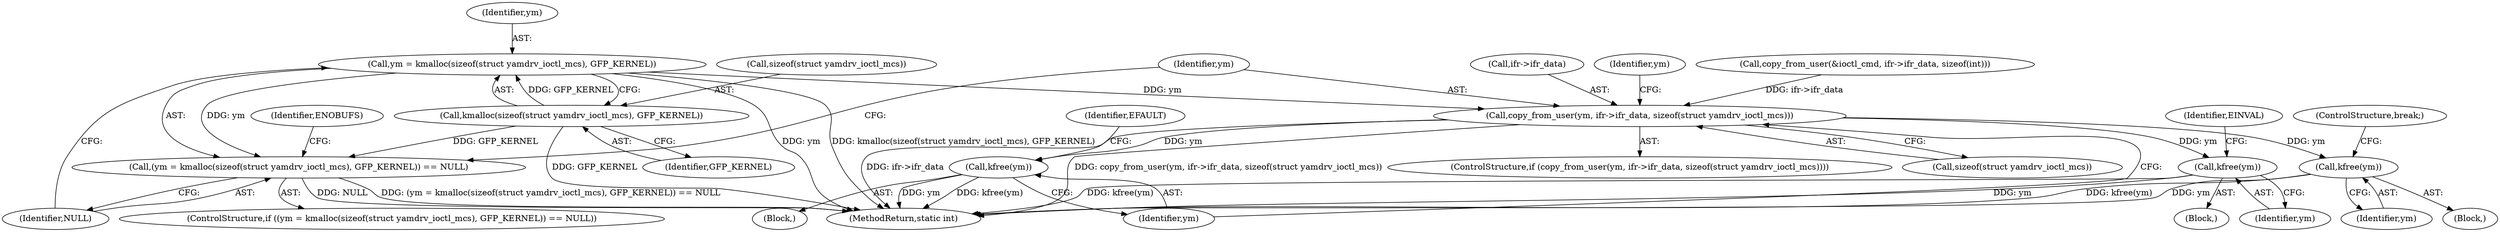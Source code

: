 digraph "0_linux_8e3fbf870481eb53b2d3a322d1fc395ad8b367ed@API" {
"1000171" [label="(Call,ym = kmalloc(sizeof(struct yamdrv_ioctl_mcs), GFP_KERNEL))"];
"1000173" [label="(Call,kmalloc(sizeof(struct yamdrv_ioctl_mcs), GFP_KERNEL))"];
"1000170" [label="(Call,(ym = kmalloc(sizeof(struct yamdrv_ioctl_mcs), GFP_KERNEL)) == NULL)"];
"1000182" [label="(Call,copy_from_user(ym, ifr->ifr_data, sizeof(struct yamdrv_ioctl_mcs)))"];
"1000190" [label="(Call,kfree(ym))"];
"1000202" [label="(Call,kfree(ym))"];
"1000215" [label="(Call,kfree(ym))"];
"1000187" [label="(Call,sizeof(struct yamdrv_ioctl_mcs))"];
"1000206" [label="(Identifier,EINVAL)"];
"1000177" [label="(Identifier,NULL)"];
"1000121" [label="(Call,copy_from_user(&ioctl_cmd, ifr->ifr_data, sizeof(int)))"];
"1000203" [label="(Identifier,ym)"];
"1000181" [label="(ControlStructure,if (copy_from_user(ym, ifr->ifr_data, sizeof(struct yamdrv_ioctl_mcs))))"];
"1000190" [label="(Call,kfree(ym))"];
"1000202" [label="(Call,kfree(ym))"];
"1000173" [label="(Call,kmalloc(sizeof(struct yamdrv_ioctl_mcs), GFP_KERNEL))"];
"1000171" [label="(Call,ym = kmalloc(sizeof(struct yamdrv_ioctl_mcs), GFP_KERNEL))"];
"1000217" [label="(ControlStructure,break;)"];
"1000172" [label="(Identifier,ym)"];
"1000189" [label="(Block,)"];
"1000201" [label="(Block,)"];
"1000182" [label="(Call,copy_from_user(ym, ifr->ifr_data, sizeof(struct yamdrv_ioctl_mcs)))"];
"1000183" [label="(Identifier,ym)"];
"1000216" [label="(Identifier,ym)"];
"1000194" [label="(Identifier,EFAULT)"];
"1000169" [label="(ControlStructure,if ((ym = kmalloc(sizeof(struct yamdrv_ioctl_mcs), GFP_KERNEL)) == NULL))"];
"1000170" [label="(Call,(ym = kmalloc(sizeof(struct yamdrv_ioctl_mcs), GFP_KERNEL)) == NULL)"];
"1000184" [label="(Call,ifr->ifr_data)"];
"1000724" [label="(MethodReturn,static int)"];
"1000176" [label="(Identifier,GFP_KERNEL)"];
"1000174" [label="(Call,sizeof(struct yamdrv_ioctl_mcs))"];
"1000215" [label="(Call,kfree(ym))"];
"1000157" [label="(Block,)"];
"1000180" [label="(Identifier,ENOBUFS)"];
"1000198" [label="(Identifier,ym)"];
"1000191" [label="(Identifier,ym)"];
"1000171" -> "1000170"  [label="AST: "];
"1000171" -> "1000173"  [label="CFG: "];
"1000172" -> "1000171"  [label="AST: "];
"1000173" -> "1000171"  [label="AST: "];
"1000177" -> "1000171"  [label="CFG: "];
"1000171" -> "1000724"  [label="DDG: ym"];
"1000171" -> "1000724"  [label="DDG: kmalloc(sizeof(struct yamdrv_ioctl_mcs), GFP_KERNEL)"];
"1000171" -> "1000170"  [label="DDG: ym"];
"1000173" -> "1000171"  [label="DDG: GFP_KERNEL"];
"1000171" -> "1000182"  [label="DDG: ym"];
"1000173" -> "1000176"  [label="CFG: "];
"1000174" -> "1000173"  [label="AST: "];
"1000176" -> "1000173"  [label="AST: "];
"1000173" -> "1000724"  [label="DDG: GFP_KERNEL"];
"1000173" -> "1000170"  [label="DDG: GFP_KERNEL"];
"1000170" -> "1000169"  [label="AST: "];
"1000170" -> "1000177"  [label="CFG: "];
"1000177" -> "1000170"  [label="AST: "];
"1000180" -> "1000170"  [label="CFG: "];
"1000183" -> "1000170"  [label="CFG: "];
"1000170" -> "1000724"  [label="DDG: NULL"];
"1000170" -> "1000724"  [label="DDG: (ym = kmalloc(sizeof(struct yamdrv_ioctl_mcs), GFP_KERNEL)) == NULL"];
"1000182" -> "1000181"  [label="AST: "];
"1000182" -> "1000187"  [label="CFG: "];
"1000183" -> "1000182"  [label="AST: "];
"1000184" -> "1000182"  [label="AST: "];
"1000187" -> "1000182"  [label="AST: "];
"1000191" -> "1000182"  [label="CFG: "];
"1000198" -> "1000182"  [label="CFG: "];
"1000182" -> "1000724"  [label="DDG: copy_from_user(ym, ifr->ifr_data, sizeof(struct yamdrv_ioctl_mcs))"];
"1000182" -> "1000724"  [label="DDG: ifr->ifr_data"];
"1000121" -> "1000182"  [label="DDG: ifr->ifr_data"];
"1000182" -> "1000190"  [label="DDG: ym"];
"1000182" -> "1000202"  [label="DDG: ym"];
"1000182" -> "1000215"  [label="DDG: ym"];
"1000190" -> "1000189"  [label="AST: "];
"1000190" -> "1000191"  [label="CFG: "];
"1000191" -> "1000190"  [label="AST: "];
"1000194" -> "1000190"  [label="CFG: "];
"1000190" -> "1000724"  [label="DDG: kfree(ym)"];
"1000190" -> "1000724"  [label="DDG: ym"];
"1000202" -> "1000201"  [label="AST: "];
"1000202" -> "1000203"  [label="CFG: "];
"1000203" -> "1000202"  [label="AST: "];
"1000206" -> "1000202"  [label="CFG: "];
"1000202" -> "1000724"  [label="DDG: ym"];
"1000202" -> "1000724"  [label="DDG: kfree(ym)"];
"1000215" -> "1000157"  [label="AST: "];
"1000215" -> "1000216"  [label="CFG: "];
"1000216" -> "1000215"  [label="AST: "];
"1000217" -> "1000215"  [label="CFG: "];
"1000215" -> "1000724"  [label="DDG: ym"];
"1000215" -> "1000724"  [label="DDG: kfree(ym)"];
}

